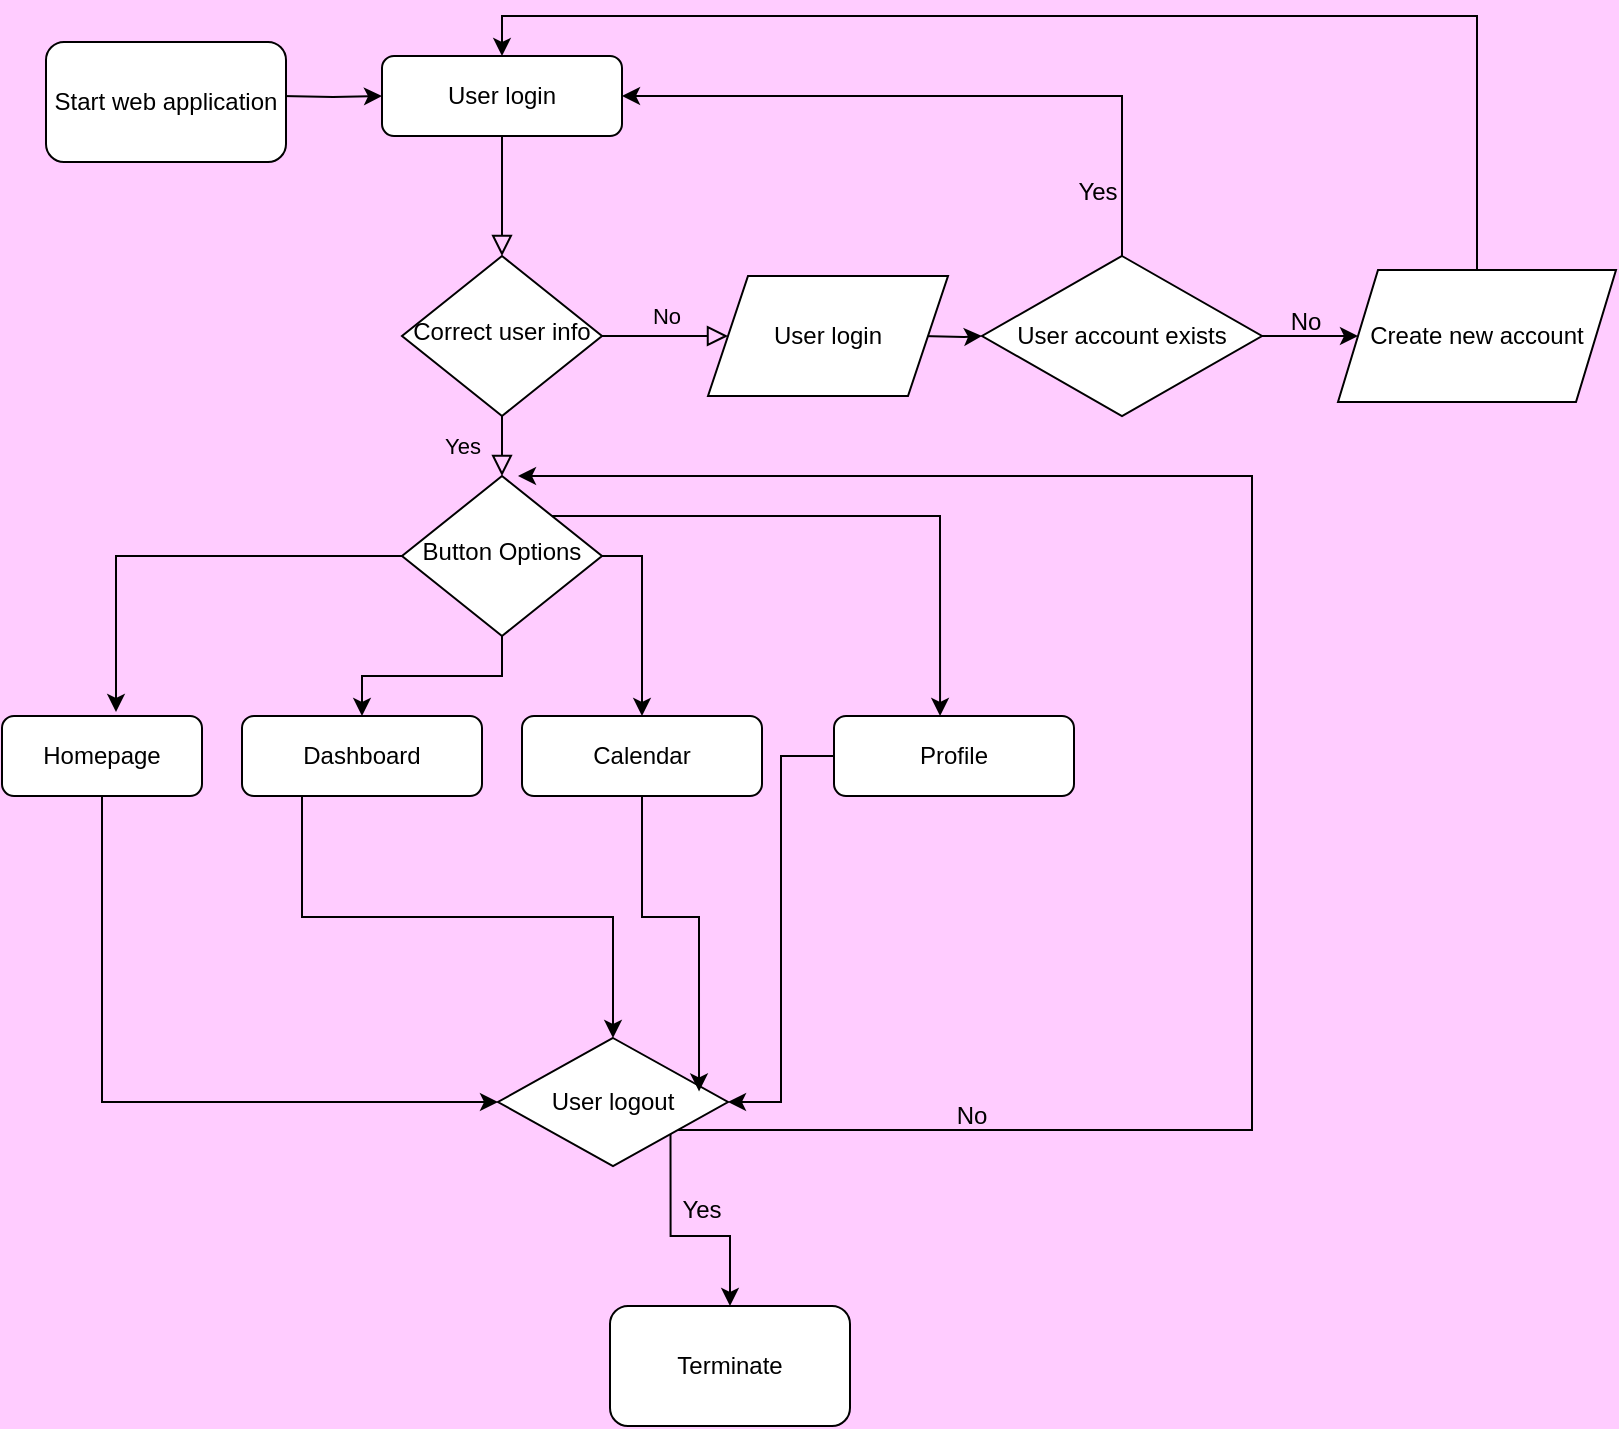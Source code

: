 <mxfile version="22.0.2" type="github">
  <diagram id="C5RBs43oDa-KdzZeNtuy" name="Page-1">
    <mxGraphModel dx="880" dy="484" grid="0" gridSize="10" guides="1" tooltips="1" connect="1" arrows="1" fold="1" page="1" pageScale="1" pageWidth="827" pageHeight="1169" background="#FFCCFF" math="0" shadow="0">
      <root>
        <mxCell id="WIyWlLk6GJQsqaUBKTNV-0" />
        <mxCell id="WIyWlLk6GJQsqaUBKTNV-1" parent="WIyWlLk6GJQsqaUBKTNV-0" />
        <mxCell id="WIyWlLk6GJQsqaUBKTNV-2" value="" style="rounded=0;html=1;jettySize=auto;orthogonalLoop=1;fontSize=11;endArrow=block;endFill=0;endSize=8;strokeWidth=1;shadow=0;labelBackgroundColor=none;edgeStyle=orthogonalEdgeStyle;" parent="WIyWlLk6GJQsqaUBKTNV-1" source="WIyWlLk6GJQsqaUBKTNV-3" target="WIyWlLk6GJQsqaUBKTNV-6" edge="1">
          <mxGeometry relative="1" as="geometry" />
        </mxCell>
        <mxCell id="WIyWlLk6GJQsqaUBKTNV-3" value="User login" style="rounded=1;whiteSpace=wrap;html=1;fontSize=12;glass=0;strokeWidth=1;shadow=0;" parent="WIyWlLk6GJQsqaUBKTNV-1" vertex="1">
          <mxGeometry x="210" y="70" width="120" height="40" as="geometry" />
        </mxCell>
        <mxCell id="WIyWlLk6GJQsqaUBKTNV-4" value="Yes" style="rounded=0;html=1;jettySize=auto;orthogonalLoop=1;fontSize=11;endArrow=block;endFill=0;endSize=8;strokeWidth=1;shadow=0;labelBackgroundColor=none;edgeStyle=orthogonalEdgeStyle;" parent="WIyWlLk6GJQsqaUBKTNV-1" source="WIyWlLk6GJQsqaUBKTNV-6" target="WIyWlLk6GJQsqaUBKTNV-10" edge="1">
          <mxGeometry y="20" relative="1" as="geometry">
            <mxPoint as="offset" />
          </mxGeometry>
        </mxCell>
        <mxCell id="WIyWlLk6GJQsqaUBKTNV-5" value="No" style="edgeStyle=orthogonalEdgeStyle;rounded=0;html=1;jettySize=auto;orthogonalLoop=1;fontSize=11;endArrow=block;endFill=0;endSize=8;strokeWidth=1;shadow=0;labelBackgroundColor=none;entryX=0;entryY=0.5;entryDx=0;entryDy=0;" parent="WIyWlLk6GJQsqaUBKTNV-1" source="WIyWlLk6GJQsqaUBKTNV-6" target="nPJn93oFgQb8j9XiiLWL-31" edge="1">
          <mxGeometry y="10" relative="1" as="geometry">
            <mxPoint as="offset" />
            <mxPoint x="360" y="210" as="targetPoint" />
          </mxGeometry>
        </mxCell>
        <mxCell id="WIyWlLk6GJQsqaUBKTNV-6" value="Correct user info" style="rhombus;whiteSpace=wrap;html=1;shadow=0;fontFamily=Helvetica;fontSize=12;align=center;strokeWidth=1;spacing=6;spacingTop=-4;" parent="WIyWlLk6GJQsqaUBKTNV-1" vertex="1">
          <mxGeometry x="220" y="170" width="100" height="80" as="geometry" />
        </mxCell>
        <mxCell id="nPJn93oFgQb8j9XiiLWL-8" value="" style="edgeStyle=orthogonalEdgeStyle;rounded=0;orthogonalLoop=1;jettySize=auto;html=1;" edge="1" parent="WIyWlLk6GJQsqaUBKTNV-1" target="nPJn93oFgQb8j9XiiLWL-5">
          <mxGeometry relative="1" as="geometry">
            <mxPoint x="480" y="210" as="sourcePoint" />
          </mxGeometry>
        </mxCell>
        <mxCell id="nPJn93oFgQb8j9XiiLWL-20" style="edgeStyle=orthogonalEdgeStyle;rounded=0;orthogonalLoop=1;jettySize=auto;html=1;exitX=0.5;exitY=1;exitDx=0;exitDy=0;entryX=0.5;entryY=0;entryDx=0;entryDy=0;" edge="1" parent="WIyWlLk6GJQsqaUBKTNV-1" source="WIyWlLk6GJQsqaUBKTNV-10" target="WIyWlLk6GJQsqaUBKTNV-11">
          <mxGeometry relative="1" as="geometry" />
        </mxCell>
        <mxCell id="nPJn93oFgQb8j9XiiLWL-21" style="edgeStyle=orthogonalEdgeStyle;rounded=0;orthogonalLoop=1;jettySize=auto;html=1;exitX=1;exitY=0.5;exitDx=0;exitDy=0;" edge="1" parent="WIyWlLk6GJQsqaUBKTNV-1" source="WIyWlLk6GJQsqaUBKTNV-10" target="WIyWlLk6GJQsqaUBKTNV-12">
          <mxGeometry relative="1" as="geometry" />
        </mxCell>
        <mxCell id="WIyWlLk6GJQsqaUBKTNV-10" value="Button Options" style="rhombus;whiteSpace=wrap;html=1;shadow=0;fontFamily=Helvetica;fontSize=12;align=center;strokeWidth=1;spacing=6;spacingTop=-4;" parent="WIyWlLk6GJQsqaUBKTNV-1" vertex="1">
          <mxGeometry x="220" y="280" width="100" height="80" as="geometry" />
        </mxCell>
        <mxCell id="nPJn93oFgQb8j9XiiLWL-39" style="edgeStyle=orthogonalEdgeStyle;rounded=0;orthogonalLoop=1;jettySize=auto;html=1;exitX=0.25;exitY=1;exitDx=0;exitDy=0;entryX=0.5;entryY=0;entryDx=0;entryDy=0;" edge="1" parent="WIyWlLk6GJQsqaUBKTNV-1" source="WIyWlLk6GJQsqaUBKTNV-11" target="nPJn93oFgQb8j9XiiLWL-28">
          <mxGeometry relative="1" as="geometry" />
        </mxCell>
        <mxCell id="WIyWlLk6GJQsqaUBKTNV-11" value="Dashboard" style="rounded=1;whiteSpace=wrap;html=1;fontSize=12;glass=0;strokeWidth=1;shadow=0;" parent="WIyWlLk6GJQsqaUBKTNV-1" vertex="1">
          <mxGeometry x="140" y="400" width="120" height="40" as="geometry" />
        </mxCell>
        <mxCell id="WIyWlLk6GJQsqaUBKTNV-12" value="Calendar" style="rounded=1;whiteSpace=wrap;html=1;fontSize=12;glass=0;strokeWidth=1;shadow=0;" parent="WIyWlLk6GJQsqaUBKTNV-1" vertex="1">
          <mxGeometry x="280" y="400" width="120" height="40" as="geometry" />
        </mxCell>
        <mxCell id="nPJn93oFgQb8j9XiiLWL-24" value="" style="edgeStyle=orthogonalEdgeStyle;rounded=0;orthogonalLoop=1;jettySize=auto;html=1;" edge="1" parent="WIyWlLk6GJQsqaUBKTNV-1" target="WIyWlLk6GJQsqaUBKTNV-3">
          <mxGeometry relative="1" as="geometry">
            <mxPoint x="160" y="90" as="sourcePoint" />
          </mxGeometry>
        </mxCell>
        <mxCell id="nPJn93oFgQb8j9XiiLWL-11" style="edgeStyle=orthogonalEdgeStyle;rounded=0;orthogonalLoop=1;jettySize=auto;html=1;exitX=0.5;exitY=0;exitDx=0;exitDy=0;entryX=1;entryY=0.5;entryDx=0;entryDy=0;" edge="1" parent="WIyWlLk6GJQsqaUBKTNV-1" source="nPJn93oFgQb8j9XiiLWL-5" target="WIyWlLk6GJQsqaUBKTNV-3">
          <mxGeometry relative="1" as="geometry" />
        </mxCell>
        <mxCell id="nPJn93oFgQb8j9XiiLWL-15" value="" style="edgeStyle=orthogonalEdgeStyle;rounded=0;orthogonalLoop=1;jettySize=auto;html=1;" edge="1" parent="WIyWlLk6GJQsqaUBKTNV-1" source="nPJn93oFgQb8j9XiiLWL-5">
          <mxGeometry relative="1" as="geometry">
            <mxPoint x="698" y="210" as="targetPoint" />
          </mxGeometry>
        </mxCell>
        <mxCell id="nPJn93oFgQb8j9XiiLWL-5" value="User account exists" style="rhombus;whiteSpace=wrap;html=1;" vertex="1" parent="WIyWlLk6GJQsqaUBKTNV-1">
          <mxGeometry x="510" y="170" width="140" height="80" as="geometry" />
        </mxCell>
        <mxCell id="nPJn93oFgQb8j9XiiLWL-38" style="edgeStyle=orthogonalEdgeStyle;rounded=0;orthogonalLoop=1;jettySize=auto;html=1;exitX=0.5;exitY=1;exitDx=0;exitDy=0;entryX=0;entryY=0.5;entryDx=0;entryDy=0;" edge="1" parent="WIyWlLk6GJQsqaUBKTNV-1" source="nPJn93oFgQb8j9XiiLWL-18" target="nPJn93oFgQb8j9XiiLWL-28">
          <mxGeometry relative="1" as="geometry" />
        </mxCell>
        <mxCell id="nPJn93oFgQb8j9XiiLWL-18" value="Homepage" style="rounded=1;whiteSpace=wrap;html=1;" vertex="1" parent="WIyWlLk6GJQsqaUBKTNV-1">
          <mxGeometry x="20" y="400" width="100" height="40" as="geometry" />
        </mxCell>
        <mxCell id="nPJn93oFgQb8j9XiiLWL-19" style="edgeStyle=orthogonalEdgeStyle;rounded=0;orthogonalLoop=1;jettySize=auto;html=1;exitX=0;exitY=0.5;exitDx=0;exitDy=0;entryX=0.57;entryY=-0.05;entryDx=0;entryDy=0;entryPerimeter=0;" edge="1" parent="WIyWlLk6GJQsqaUBKTNV-1" source="WIyWlLk6GJQsqaUBKTNV-10" target="nPJn93oFgQb8j9XiiLWL-18">
          <mxGeometry relative="1" as="geometry" />
        </mxCell>
        <mxCell id="nPJn93oFgQb8j9XiiLWL-53" style="edgeStyle=orthogonalEdgeStyle;rounded=0;orthogonalLoop=1;jettySize=auto;html=1;entryX=1;entryY=0.5;entryDx=0;entryDy=0;" edge="1" parent="WIyWlLk6GJQsqaUBKTNV-1" source="nPJn93oFgQb8j9XiiLWL-22" target="nPJn93oFgQb8j9XiiLWL-28">
          <mxGeometry relative="1" as="geometry" />
        </mxCell>
        <mxCell id="nPJn93oFgQb8j9XiiLWL-22" value="Profile" style="rounded=1;whiteSpace=wrap;html=1;" vertex="1" parent="WIyWlLk6GJQsqaUBKTNV-1">
          <mxGeometry x="436" y="400" width="120" height="40" as="geometry" />
        </mxCell>
        <mxCell id="nPJn93oFgQb8j9XiiLWL-23" style="edgeStyle=orthogonalEdgeStyle;rounded=0;orthogonalLoop=1;jettySize=auto;html=1;exitX=1;exitY=0;exitDx=0;exitDy=0;entryX=0.442;entryY=0;entryDx=0;entryDy=0;entryPerimeter=0;" edge="1" parent="WIyWlLk6GJQsqaUBKTNV-1" source="WIyWlLk6GJQsqaUBKTNV-10" target="nPJn93oFgQb8j9XiiLWL-22">
          <mxGeometry relative="1" as="geometry" />
        </mxCell>
        <mxCell id="nPJn93oFgQb8j9XiiLWL-25" value="Yes" style="text;strokeColor=none;align=center;fillColor=none;html=1;verticalAlign=middle;whiteSpace=wrap;rounded=0;" vertex="1" parent="WIyWlLk6GJQsqaUBKTNV-1">
          <mxGeometry x="538" y="123" width="60" height="30" as="geometry" />
        </mxCell>
        <mxCell id="nPJn93oFgQb8j9XiiLWL-26" value="No" style="text;strokeColor=none;align=center;fillColor=none;html=1;verticalAlign=middle;whiteSpace=wrap;rounded=0;" vertex="1" parent="WIyWlLk6GJQsqaUBKTNV-1">
          <mxGeometry x="642" y="188" width="60" height="30" as="geometry" />
        </mxCell>
        <mxCell id="nPJn93oFgQb8j9XiiLWL-56" style="edgeStyle=orthogonalEdgeStyle;rounded=0;orthogonalLoop=1;jettySize=auto;html=1;exitX=1;exitY=1;exitDx=0;exitDy=0;" edge="1" parent="WIyWlLk6GJQsqaUBKTNV-1" source="nPJn93oFgQb8j9XiiLWL-28" target="nPJn93oFgQb8j9XiiLWL-55">
          <mxGeometry relative="1" as="geometry" />
        </mxCell>
        <mxCell id="nPJn93oFgQb8j9XiiLWL-58" style="edgeStyle=orthogonalEdgeStyle;rounded=0;orthogonalLoop=1;jettySize=auto;html=1;entryX=0.58;entryY=0;entryDx=0;entryDy=0;entryPerimeter=0;" edge="1" parent="WIyWlLk6GJQsqaUBKTNV-1" source="nPJn93oFgQb8j9XiiLWL-28" target="WIyWlLk6GJQsqaUBKTNV-10">
          <mxGeometry relative="1" as="geometry">
            <mxPoint x="644" y="267" as="targetPoint" />
            <Array as="points">
              <mxPoint x="645" y="607" />
              <mxPoint x="645" y="280" />
            </Array>
          </mxGeometry>
        </mxCell>
        <mxCell id="nPJn93oFgQb8j9XiiLWL-28" value="User logout" style="rhombus;whiteSpace=wrap;html=1;" vertex="1" parent="WIyWlLk6GJQsqaUBKTNV-1">
          <mxGeometry x="268" y="561" width="115" height="64" as="geometry" />
        </mxCell>
        <mxCell id="nPJn93oFgQb8j9XiiLWL-31" value="User login" style="shape=parallelogram;perimeter=parallelogramPerimeter;whiteSpace=wrap;html=1;fixedSize=1;" vertex="1" parent="WIyWlLk6GJQsqaUBKTNV-1">
          <mxGeometry x="373" y="180" width="120" height="60" as="geometry" />
        </mxCell>
        <mxCell id="nPJn93oFgQb8j9XiiLWL-34" style="edgeStyle=orthogonalEdgeStyle;rounded=0;orthogonalLoop=1;jettySize=auto;html=1;exitX=0.5;exitY=0;exitDx=0;exitDy=0;entryX=0.5;entryY=0;entryDx=0;entryDy=0;" edge="1" parent="WIyWlLk6GJQsqaUBKTNV-1" source="nPJn93oFgQb8j9XiiLWL-32" target="WIyWlLk6GJQsqaUBKTNV-3">
          <mxGeometry relative="1" as="geometry" />
        </mxCell>
        <mxCell id="nPJn93oFgQb8j9XiiLWL-32" value="Create new account" style="shape=parallelogram;perimeter=parallelogramPerimeter;whiteSpace=wrap;html=1;fixedSize=1;" vertex="1" parent="WIyWlLk6GJQsqaUBKTNV-1">
          <mxGeometry x="688" y="177" width="139" height="66" as="geometry" />
        </mxCell>
        <mxCell id="nPJn93oFgQb8j9XiiLWL-47" style="edgeStyle=orthogonalEdgeStyle;rounded=0;orthogonalLoop=1;jettySize=auto;html=1;entryX=0.874;entryY=0.417;entryDx=0;entryDy=0;entryPerimeter=0;" edge="1" parent="WIyWlLk6GJQsqaUBKTNV-1" source="WIyWlLk6GJQsqaUBKTNV-12" target="nPJn93oFgQb8j9XiiLWL-28">
          <mxGeometry relative="1" as="geometry" />
        </mxCell>
        <mxCell id="nPJn93oFgQb8j9XiiLWL-55" value="Terminate" style="rounded=1;whiteSpace=wrap;html=1;" vertex="1" parent="WIyWlLk6GJQsqaUBKTNV-1">
          <mxGeometry x="324" y="695" width="120" height="60" as="geometry" />
        </mxCell>
        <mxCell id="nPJn93oFgQb8j9XiiLWL-59" value="Yes" style="text;strokeColor=none;align=center;fillColor=none;html=1;verticalAlign=middle;whiteSpace=wrap;rounded=0;" vertex="1" parent="WIyWlLk6GJQsqaUBKTNV-1">
          <mxGeometry x="340" y="632" width="60" height="30" as="geometry" />
        </mxCell>
        <mxCell id="nPJn93oFgQb8j9XiiLWL-60" value="No" style="text;strokeColor=none;align=center;fillColor=none;html=1;verticalAlign=middle;whiteSpace=wrap;rounded=0;" vertex="1" parent="WIyWlLk6GJQsqaUBKTNV-1">
          <mxGeometry x="475" y="585" width="60" height="30" as="geometry" />
        </mxCell>
        <mxCell id="nPJn93oFgQb8j9XiiLWL-63" value="Start web application" style="rounded=1;whiteSpace=wrap;html=1;" vertex="1" parent="WIyWlLk6GJQsqaUBKTNV-1">
          <mxGeometry x="42" y="63" width="120" height="60" as="geometry" />
        </mxCell>
      </root>
    </mxGraphModel>
  </diagram>
</mxfile>
